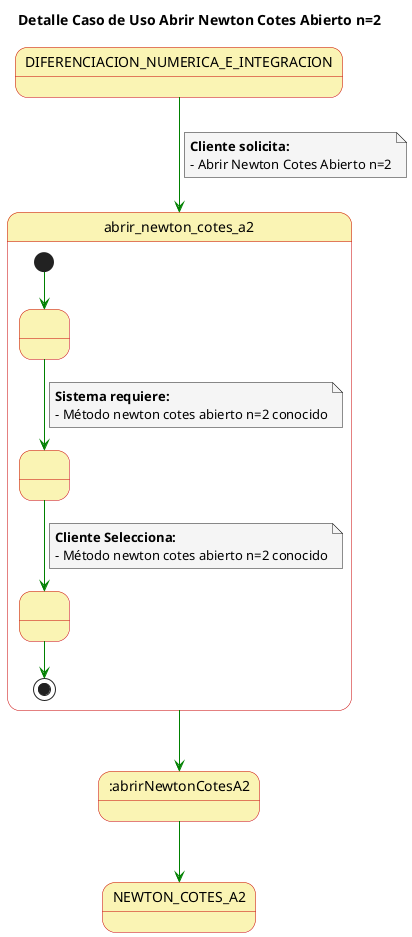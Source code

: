 @startuml

skinparam state {
  BackgroundColor #faf4b4
  BorderColor #c90000
}

skinparam note {
  BackgroundColor #f5f5f5
}

skinparam linetype polyline

title Detalle Caso de Uso Abrir Newton Cotes Abierto n=2


DIFERENCIACION_NUMERICA_E_INTEGRACION-[#green]-> abrir_newton_cotes_a2
note on link
  **Cliente solicita:**
  - Abrir Newton Cotes Abierto n=2
end note

state abrir_newton_cotes_a2{
  state 1 as " "
  state 2 as " "
  state 3 as " "
  
  [*] -[#green]-> 1
  1 -[#green]-> 2
  note on link
      **Sistema requiere:**
      - Método newton cotes abierto n=2 conocido
  end note
  2 -[#green]-> 3
  note on link
    **Cliente Selecciona:**
    - Método newton cotes abierto n=2 conocido
  end note
 
  3 -[#green]-> [*]
}

abrir_newton_cotes_a2-[#green]-> :abrirNewtonCotesA2

:abrirNewtonCotesA2-[#green]-> NEWTON_COTES_A2

@enduml